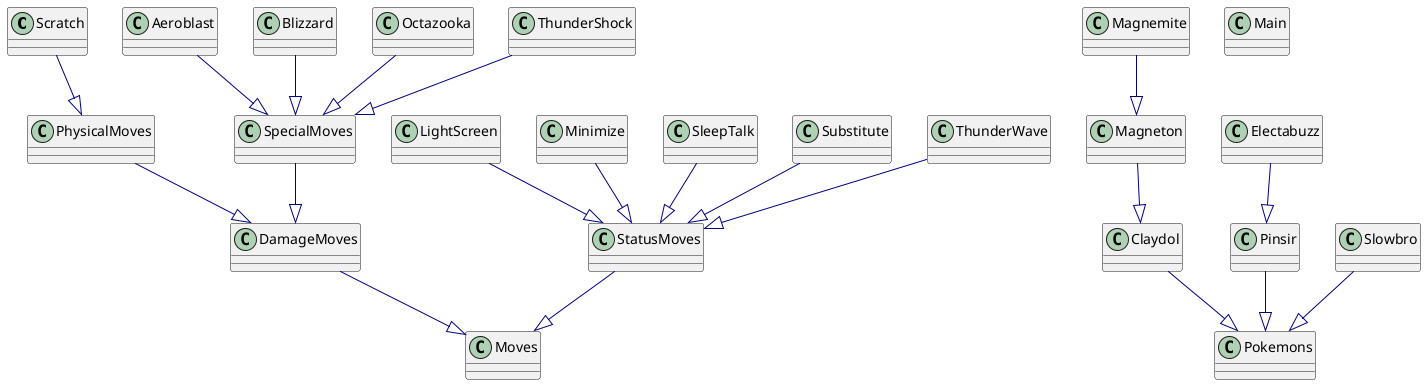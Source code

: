 @startuml

class Scratch
class Aeroblast
class Blizzard
class Octazooka
class ThunderShock
class LightScreen
class Minimize
class SleepTalk
class Substitute
class ThunderWave

class Moves
class PhysicalMoves
class SpecialMoves
class StatusMoves

class Pokemons
class Claydol
class Electabuzz
class Magnemite
class Magneton
class Pinsir
class Slowbro

class Main

Scratch       -[#000082,plain]-^  PhysicalMoves

Aeroblast     -[#000082,plain]-^  SpecialMoves
Blizzard      -[#000082,plain]-^  SpecialMoves
Octazooka     -[#000082,plain]-^  SpecialMoves
ThunderShock  -[#000082,plain]-^  SpecialMoves

LightScreen   -[#000082,plain]-^  StatusMoves
Minimize      -[#000082,plain]-^  StatusMoves
SleepTalk     -[#000082,plain]-^  StatusMoves
Substitute    -[#000082,plain]-^  StatusMoves
ThunderWave   -[#000082,plain]-^  StatusMoves

StatusMoves   -[#000082,plain]-^  Moves
DamageMoves   -[#000082,plain]-^  Moves
PhysicalMoves -[#000082,plain]-^  DamageMoves
SpecialMoves  -[#000082,plain]-^  DamageMoves

Claydol       -[#000082,plain]-^  Pokemons
Magneton      -[#000082,plain]-^  Claydol
Magnemite     -[#000082,plain]-^  Magneton

Pinsir        -[#000082,plain]-^  Pokemons
Electabuzz    -[#000082,plain]-^  Pinsir

Slowbro       -[#000082,plain]-^  Pokemons

@enduml
